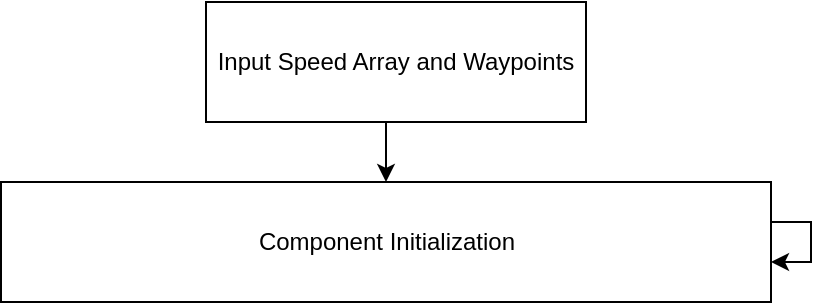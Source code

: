<mxfile version="15.2.9" type="github">
  <diagram id="L7czAKrqenS6D8Z_z1v3" name="Page-1">
    <mxGraphModel dx="1422" dy="800" grid="1" gridSize="10" guides="1" tooltips="1" connect="1" arrows="1" fold="1" page="1" pageScale="1" pageWidth="827" pageHeight="1169" math="0" shadow="0">
      <root>
        <mxCell id="0" />
        <mxCell id="1" parent="0" />
        <mxCell id="cKD_Gf6HNS48-DaTeYyn-3" style="edgeStyle=orthogonalEdgeStyle;rounded=0;orthogonalLoop=1;jettySize=auto;html=1;exitX=0.5;exitY=1;exitDx=0;exitDy=0;entryX=0.5;entryY=0;entryDx=0;entryDy=0;" edge="1" parent="1" source="cKD_Gf6HNS48-DaTeYyn-1" target="cKD_Gf6HNS48-DaTeYyn-2">
          <mxGeometry relative="1" as="geometry" />
        </mxCell>
        <mxCell id="cKD_Gf6HNS48-DaTeYyn-1" value="Input Speed Array and Waypoints" style="rounded=0;whiteSpace=wrap;html=1;" vertex="1" parent="1">
          <mxGeometry x="180" y="140" width="190" height="60" as="geometry" />
        </mxCell>
        <mxCell id="cKD_Gf6HNS48-DaTeYyn-2" value="Component Initialization" style="rounded=0;whiteSpace=wrap;html=1;" vertex="1" parent="1">
          <mxGeometry x="77.5" y="230" width="385" height="60" as="geometry" />
        </mxCell>
        <mxCell id="cKD_Gf6HNS48-DaTeYyn-4" style="edgeStyle=orthogonalEdgeStyle;rounded=0;orthogonalLoop=1;jettySize=auto;html=1;" edge="1" parent="1" source="cKD_Gf6HNS48-DaTeYyn-2" target="cKD_Gf6HNS48-DaTeYyn-2">
          <mxGeometry relative="1" as="geometry" />
        </mxCell>
      </root>
    </mxGraphModel>
  </diagram>
</mxfile>
